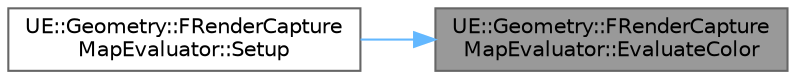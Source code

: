 digraph "UE::Geometry::FRenderCaptureMapEvaluator::EvaluateColor"
{
 // INTERACTIVE_SVG=YES
 // LATEX_PDF_SIZE
  bgcolor="transparent";
  edge [fontname=Helvetica,fontsize=10,labelfontname=Helvetica,labelfontsize=10];
  node [fontname=Helvetica,fontsize=10,shape=box,height=0.2,width=0.4];
  rankdir="RL";
  Node1 [id="Node000001",label="UE::Geometry::FRenderCapture\lMapEvaluator::EvaluateColor",height=0.2,width=0.4,color="gray40", fillcolor="grey60", style="filled", fontcolor="black",tooltip=" "];
  Node1 -> Node2 [id="edge1_Node000001_Node000002",dir="back",color="steelblue1",style="solid",tooltip=" "];
  Node2 [id="Node000002",label="UE::Geometry::FRenderCapture\lMapEvaluator::Setup",height=0.2,width=0.4,color="grey40", fillcolor="white", style="filled",URL="$d7/d80/classUE_1_1Geometry_1_1FRenderCaptureMapEvaluator.html#ab208f4e4375a9eacb8b9521cae07717c",tooltip="Invoked at start of bake to setup this evaluator and return an evaluation context to the baker."];
}
